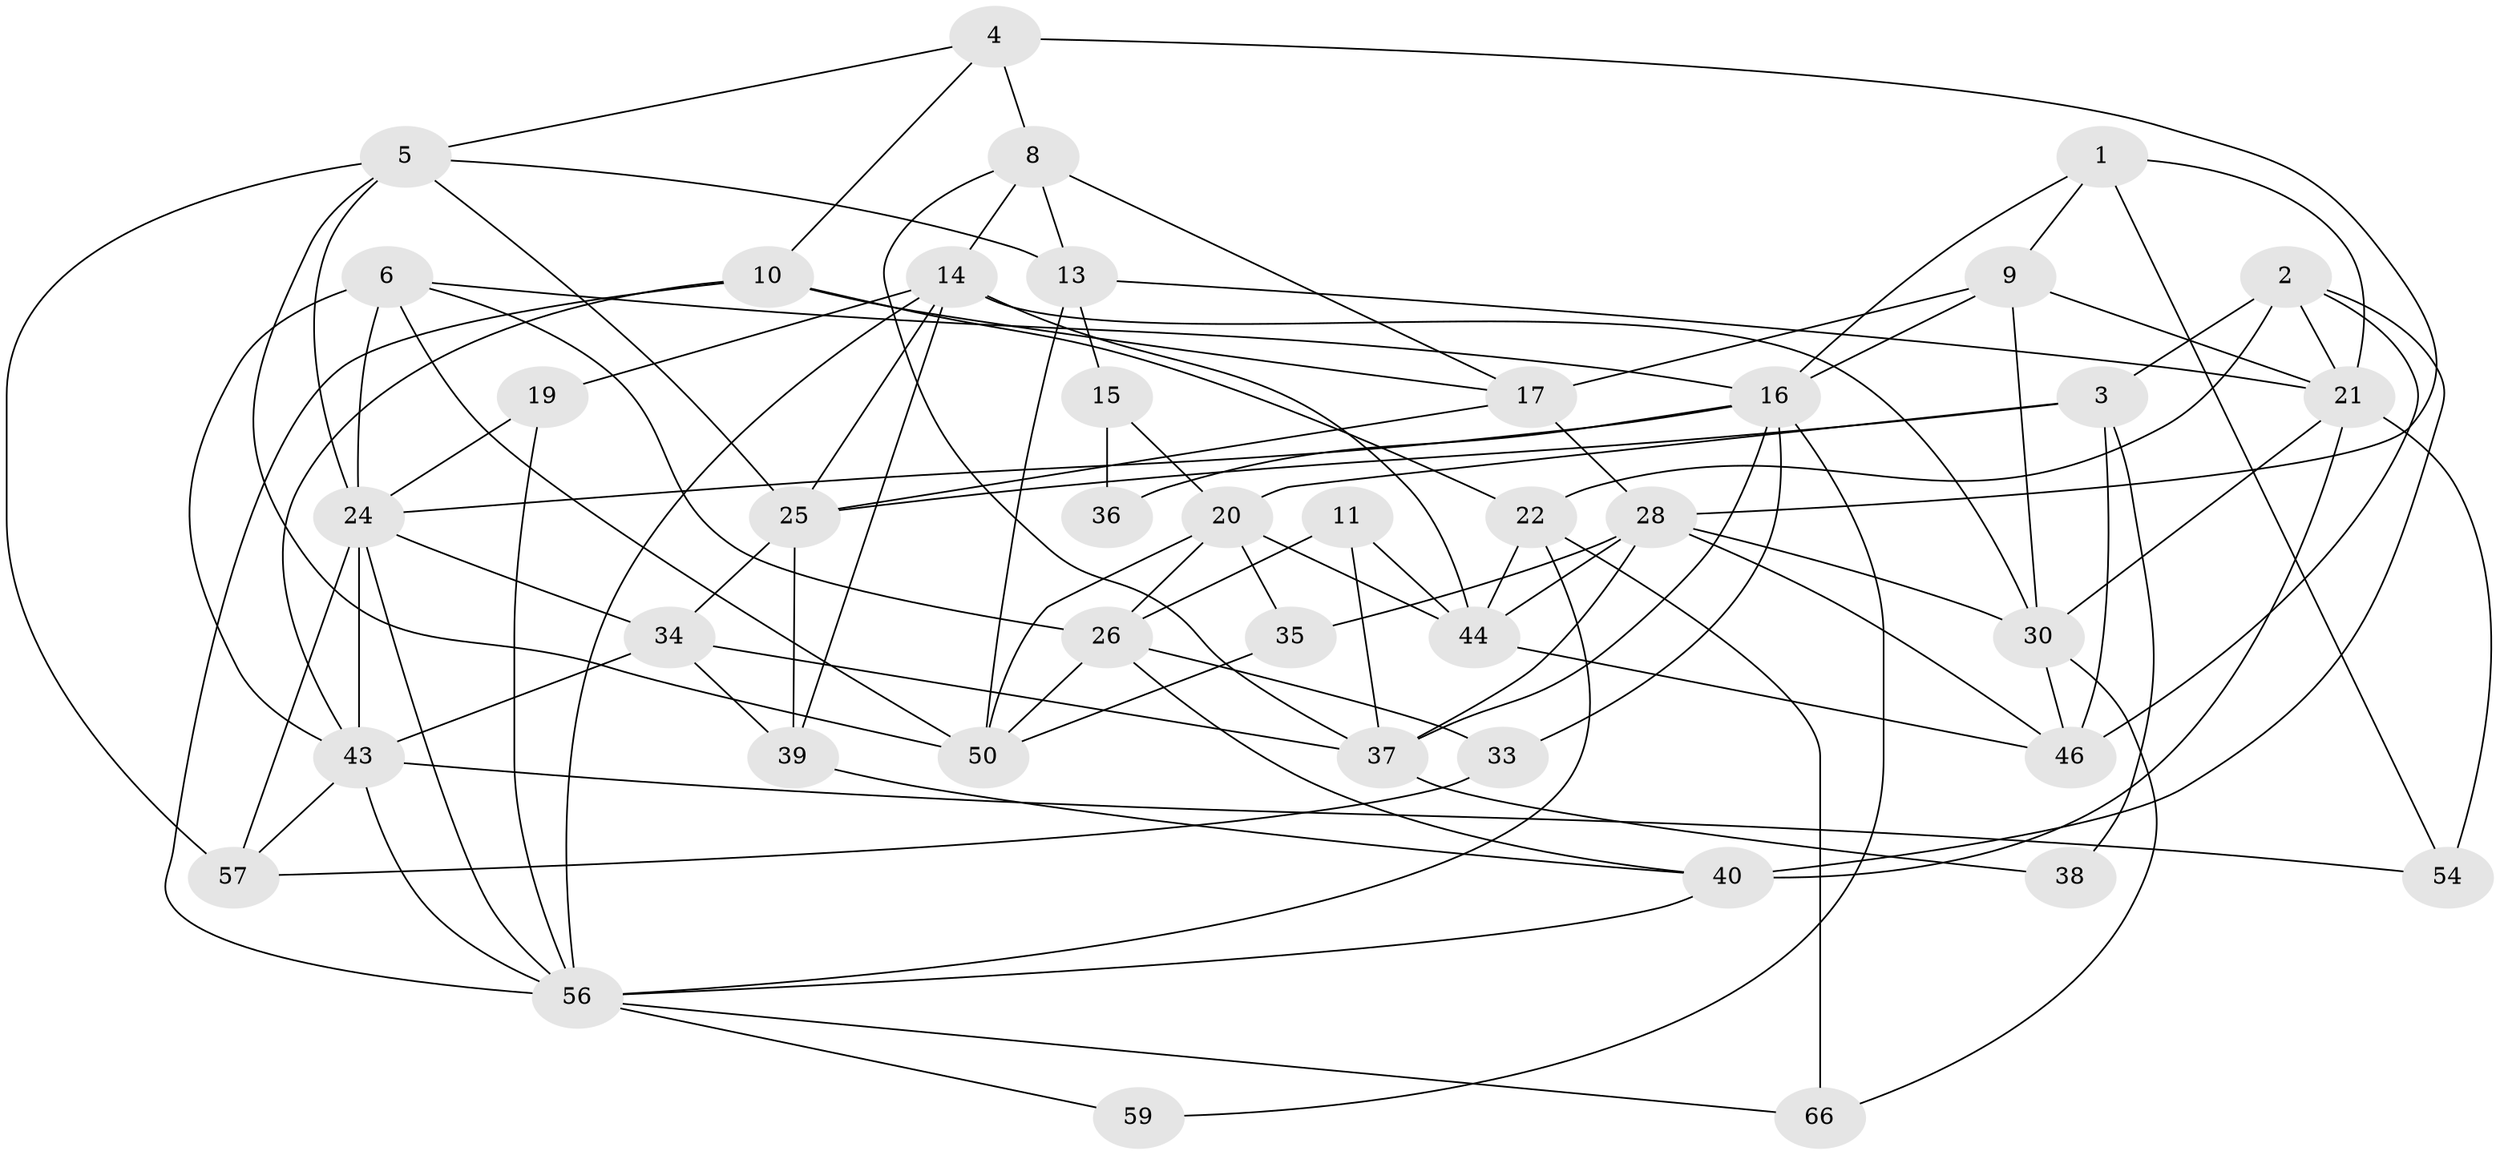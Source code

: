 // original degree distribution, {4: 0.24285714285714285, 3: 0.3, 5: 0.2571428571428571, 2: 0.1, 6: 0.07142857142857142, 8: 0.014285714285714285, 7: 0.014285714285714285}
// Generated by graph-tools (version 1.1) at 2025/11/02/27/25 16:11:22]
// undirected, 41 vertices, 102 edges
graph export_dot {
graph [start="1"]
  node [color=gray90,style=filled];
  1;
  2 [super="+12"];
  3 [super="+7"];
  4;
  5 [super="+23"];
  6 [super="+42"];
  8 [super="+31"];
  9 [super="+27"];
  10 [super="+41"];
  11 [super="+18"];
  13 [super="+32"];
  14 [super="+29"];
  15;
  16 [super="+49"];
  17 [super="+62"];
  19;
  20 [super="+65"];
  21 [super="+48"];
  22 [super="+60"];
  24 [super="+64"];
  25 [super="+68"];
  26 [super="+63"];
  28 [super="+52"];
  30 [super="+70"];
  33;
  34 [super="+69"];
  35;
  36;
  37 [super="+45"];
  38;
  39 [super="+47"];
  40;
  43 [super="+55"];
  44 [super="+53"];
  46 [super="+51"];
  50 [super="+67"];
  54;
  56 [super="+61"];
  57 [super="+58"];
  59;
  66;
  1 -- 54;
  1 -- 16;
  1 -- 21;
  1 -- 9;
  2 -- 22;
  2 -- 21;
  2 -- 46;
  2 -- 40;
  2 -- 3;
  3 -- 20;
  3 -- 46 [weight=2];
  3 -- 25;
  3 -- 38;
  4 -- 28;
  4 -- 5;
  4 -- 8;
  4 -- 10;
  5 -- 13;
  5 -- 25;
  5 -- 50;
  5 -- 24;
  5 -- 57;
  6 -- 50;
  6 -- 16;
  6 -- 43;
  6 -- 24;
  6 -- 26;
  8 -- 14;
  8 -- 13 [weight=2];
  8 -- 17;
  8 -- 37;
  9 -- 21;
  9 -- 16;
  9 -- 30;
  9 -- 17;
  10 -- 17 [weight=2];
  10 -- 56;
  10 -- 22;
  10 -- 43;
  11 -- 26 [weight=2];
  11 -- 44;
  11 -- 37;
  13 -- 15;
  13 -- 21;
  13 -- 50;
  14 -- 56;
  14 -- 19;
  14 -- 39;
  14 -- 30;
  14 -- 44;
  14 -- 25;
  15 -- 20;
  15 -- 36;
  16 -- 36;
  16 -- 59;
  16 -- 33;
  16 -- 24;
  16 -- 37;
  17 -- 28;
  17 -- 25;
  19 -- 56;
  19 -- 24;
  20 -- 26;
  20 -- 50;
  20 -- 35;
  20 -- 44;
  21 -- 30;
  21 -- 54;
  21 -- 40;
  22 -- 66;
  22 -- 56;
  22 -- 44;
  24 -- 57;
  24 -- 43;
  24 -- 34;
  24 -- 56;
  25 -- 39;
  25 -- 34;
  26 -- 50;
  26 -- 33;
  26 -- 40;
  28 -- 37;
  28 -- 44;
  28 -- 46;
  28 -- 35;
  28 -- 30;
  30 -- 66;
  30 -- 46;
  33 -- 57;
  34 -- 39;
  34 -- 43;
  34 -- 37;
  35 -- 50;
  37 -- 38;
  39 -- 40;
  40 -- 56;
  43 -- 54;
  43 -- 57;
  43 -- 56;
  44 -- 46;
  56 -- 59;
  56 -- 66;
}
